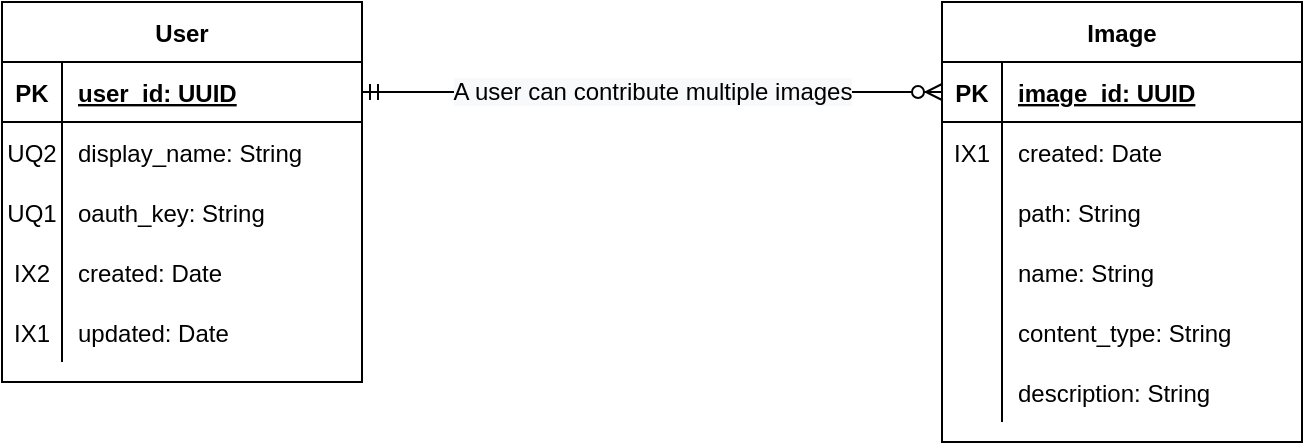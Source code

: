 <mxfile version="13.9.9" type="device"><diagram id="jd95bVrjYnAz-S-Nv-zU" name="Page-1"><mxGraphModel dx="706" dy="436" grid="1" gridSize="10" guides="1" tooltips="1" connect="1" arrows="1" fold="0" page="1" pageScale="1" pageWidth="850" pageHeight="1100" math="0" shadow="0"><root><mxCell id="0"/><mxCell id="1" parent="0"/><mxCell id="W4xhFHHmnjF-O77xPxIb-1" value="User" style="shape=table;startSize=30;container=1;collapsible=1;childLayout=tableLayout;fixedRows=1;rowLines=0;fontStyle=1;align=center;resizeLast=1;" parent="1" vertex="1"><mxGeometry x="90" y="60" width="180" height="190" as="geometry"/></mxCell><mxCell id="W4xhFHHmnjF-O77xPxIb-2" value="" style="shape=partialRectangle;collapsible=0;dropTarget=0;pointerEvents=0;fillColor=none;top=0;left=0;bottom=1;right=0;points=[[0,0.5],[1,0.5]];portConstraint=eastwest;" parent="W4xhFHHmnjF-O77xPxIb-1" vertex="1"><mxGeometry y="30" width="180" height="30" as="geometry"/></mxCell><mxCell id="W4xhFHHmnjF-O77xPxIb-3" value="PK" style="shape=partialRectangle;connectable=0;fillColor=none;top=0;left=0;bottom=0;right=0;fontStyle=1;overflow=hidden;" parent="W4xhFHHmnjF-O77xPxIb-2" vertex="1"><mxGeometry width="30" height="30" as="geometry"/></mxCell><mxCell id="W4xhFHHmnjF-O77xPxIb-4" value="user_id: UUID" style="shape=partialRectangle;connectable=0;fillColor=none;top=0;left=0;bottom=0;right=0;align=left;spacingLeft=6;fontStyle=5;overflow=hidden;" parent="W4xhFHHmnjF-O77xPxIb-2" vertex="1"><mxGeometry x="30" width="150" height="30" as="geometry"/></mxCell><mxCell id="W4xhFHHmnjF-O77xPxIb-5" value="" style="shape=partialRectangle;collapsible=0;dropTarget=0;pointerEvents=0;fillColor=none;top=0;left=0;bottom=0;right=0;points=[[0,0.5],[1,0.5]];portConstraint=eastwest;" parent="W4xhFHHmnjF-O77xPxIb-1" vertex="1"><mxGeometry y="60" width="180" height="30" as="geometry"/></mxCell><mxCell id="W4xhFHHmnjF-O77xPxIb-6" value="UQ2" style="shape=partialRectangle;connectable=0;fillColor=none;top=0;left=0;bottom=0;right=0;editable=1;overflow=hidden;" parent="W4xhFHHmnjF-O77xPxIb-5" vertex="1"><mxGeometry width="30" height="30" as="geometry"/></mxCell><mxCell id="W4xhFHHmnjF-O77xPxIb-7" value="display_name: String" style="shape=partialRectangle;connectable=0;fillColor=none;top=0;left=0;bottom=0;right=0;align=left;spacingLeft=6;overflow=hidden;" parent="W4xhFHHmnjF-O77xPxIb-5" vertex="1"><mxGeometry x="30" width="150" height="30" as="geometry"/></mxCell><mxCell id="W4xhFHHmnjF-O77xPxIb-8" value="" style="shape=partialRectangle;collapsible=0;dropTarget=0;pointerEvents=0;fillColor=none;top=0;left=0;bottom=0;right=0;points=[[0,0.5],[1,0.5]];portConstraint=eastwest;" parent="W4xhFHHmnjF-O77xPxIb-1" vertex="1"><mxGeometry y="90" width="180" height="30" as="geometry"/></mxCell><mxCell id="W4xhFHHmnjF-O77xPxIb-9" value="UQ1" style="shape=partialRectangle;connectable=0;fillColor=none;top=0;left=0;bottom=0;right=0;editable=1;overflow=hidden;" parent="W4xhFHHmnjF-O77xPxIb-8" vertex="1"><mxGeometry width="30" height="30" as="geometry"/></mxCell><mxCell id="W4xhFHHmnjF-O77xPxIb-10" value="oauth_key: String" style="shape=partialRectangle;connectable=0;fillColor=none;top=0;left=0;bottom=0;right=0;align=left;spacingLeft=6;overflow=hidden;" parent="W4xhFHHmnjF-O77xPxIb-8" vertex="1"><mxGeometry x="30" width="150" height="30" as="geometry"/></mxCell><mxCell id="W4xhFHHmnjF-O77xPxIb-11" value="" style="shape=partialRectangle;collapsible=0;dropTarget=0;pointerEvents=0;fillColor=none;top=0;left=0;bottom=0;right=0;points=[[0,0.5],[1,0.5]];portConstraint=eastwest;" parent="W4xhFHHmnjF-O77xPxIb-1" vertex="1"><mxGeometry y="120" width="180" height="30" as="geometry"/></mxCell><mxCell id="W4xhFHHmnjF-O77xPxIb-12" value="IX2" style="shape=partialRectangle;connectable=0;fillColor=none;top=0;left=0;bottom=0;right=0;editable=1;overflow=hidden;" parent="W4xhFHHmnjF-O77xPxIb-11" vertex="1"><mxGeometry width="30" height="30" as="geometry"/></mxCell><mxCell id="W4xhFHHmnjF-O77xPxIb-13" value="created: Date" style="shape=partialRectangle;connectable=0;fillColor=none;top=0;left=0;bottom=0;right=0;align=left;spacingLeft=6;overflow=hidden;" parent="W4xhFHHmnjF-O77xPxIb-11" vertex="1"><mxGeometry x="30" width="150" height="30" as="geometry"/></mxCell><mxCell id="W4xhFHHmnjF-O77xPxIb-17" value="" style="shape=partialRectangle;collapsible=0;dropTarget=0;pointerEvents=0;fillColor=none;top=0;left=0;bottom=0;right=0;points=[[0,0.5],[1,0.5]];portConstraint=eastwest;fontStyle=2" parent="W4xhFHHmnjF-O77xPxIb-1" vertex="1"><mxGeometry y="150" width="180" height="30" as="geometry"/></mxCell><mxCell id="W4xhFHHmnjF-O77xPxIb-18" value="IX1" style="shape=partialRectangle;connectable=0;fillColor=none;top=0;left=0;bottom=0;right=0;editable=1;overflow=hidden;" parent="W4xhFHHmnjF-O77xPxIb-17" vertex="1"><mxGeometry width="30" height="30" as="geometry"/></mxCell><mxCell id="W4xhFHHmnjF-O77xPxIb-19" value="updated: Date" style="shape=partialRectangle;connectable=0;fillColor=none;top=0;left=0;bottom=0;right=0;align=left;spacingLeft=6;overflow=hidden;direction=south;fontStyle=0;container=1;" parent="W4xhFHHmnjF-O77xPxIb-17" vertex="1" collapsed="1"><mxGeometry x="30" width="150" height="30" as="geometry"><mxRectangle x="30" width="150" height="30" as="alternateBounds"/></mxGeometry></mxCell><mxCell id="W4xhFHHmnjF-O77xPxIb-24" value="Image" style="shape=table;startSize=30;container=1;collapsible=1;childLayout=tableLayout;fixedRows=1;rowLines=0;fontStyle=1;align=center;resizeLast=1;" parent="1" vertex="1"><mxGeometry x="560" y="60" width="180" height="220" as="geometry"><mxRectangle x="560" y="60" width="70" height="30" as="alternateBounds"/></mxGeometry></mxCell><mxCell id="W4xhFHHmnjF-O77xPxIb-25" value="" style="shape=partialRectangle;collapsible=0;dropTarget=0;pointerEvents=0;fillColor=none;top=0;left=0;bottom=1;right=0;points=[[0,0.5],[1,0.5]];portConstraint=eastwest;" parent="W4xhFHHmnjF-O77xPxIb-24" vertex="1"><mxGeometry y="30" width="180" height="30" as="geometry"/></mxCell><mxCell id="W4xhFHHmnjF-O77xPxIb-26" value="PK" style="shape=partialRectangle;connectable=0;fillColor=none;top=0;left=0;bottom=0;right=0;fontStyle=1;overflow=hidden;" parent="W4xhFHHmnjF-O77xPxIb-25" vertex="1"><mxGeometry width="30" height="30" as="geometry"/></mxCell><mxCell id="W4xhFHHmnjF-O77xPxIb-27" value="image_id: UUID" style="shape=partialRectangle;connectable=0;fillColor=none;top=0;left=0;bottom=0;right=0;align=left;spacingLeft=6;fontStyle=5;overflow=hidden;" parent="W4xhFHHmnjF-O77xPxIb-25" vertex="1"><mxGeometry x="30" width="150" height="30" as="geometry"/></mxCell><mxCell id="W4xhFHHmnjF-O77xPxIb-34" value="" style="shape=partialRectangle;collapsible=0;dropTarget=0;pointerEvents=0;fillColor=none;top=0;left=0;bottom=0;right=0;points=[[0,0.5],[1,0.5]];portConstraint=eastwest;" parent="W4xhFHHmnjF-O77xPxIb-24" vertex="1"><mxGeometry y="60" width="180" height="30" as="geometry"/></mxCell><mxCell id="W4xhFHHmnjF-O77xPxIb-35" value="IX1" style="shape=partialRectangle;connectable=0;fillColor=none;top=0;left=0;bottom=0;right=0;editable=1;overflow=hidden;" parent="W4xhFHHmnjF-O77xPxIb-34" vertex="1"><mxGeometry width="30" height="30" as="geometry"/></mxCell><mxCell id="W4xhFHHmnjF-O77xPxIb-36" value="created: Date" style="shape=partialRectangle;connectable=0;fillColor=none;top=0;left=0;bottom=0;right=0;align=left;spacingLeft=6;overflow=hidden;" parent="W4xhFHHmnjF-O77xPxIb-34" vertex="1"><mxGeometry x="30" width="150" height="30" as="geometry"/></mxCell><mxCell id="W4xhFHHmnjF-O77xPxIb-28" value="" style="shape=partialRectangle;collapsible=0;dropTarget=0;pointerEvents=0;fillColor=none;top=0;left=0;bottom=0;right=0;points=[[0,0.5],[1,0.5]];portConstraint=eastwest;" parent="W4xhFHHmnjF-O77xPxIb-24" vertex="1"><mxGeometry y="90" width="180" height="30" as="geometry"/></mxCell><mxCell id="W4xhFHHmnjF-O77xPxIb-29" value="" style="shape=partialRectangle;connectable=0;fillColor=none;top=0;left=0;bottom=0;right=0;editable=1;overflow=hidden;" parent="W4xhFHHmnjF-O77xPxIb-28" vertex="1"><mxGeometry width="30" height="30" as="geometry"/></mxCell><mxCell id="W4xhFHHmnjF-O77xPxIb-30" value="path: String" style="shape=partialRectangle;connectable=0;fillColor=none;top=0;left=0;bottom=0;right=0;align=left;spacingLeft=6;overflow=hidden;" parent="W4xhFHHmnjF-O77xPxIb-28" vertex="1"><mxGeometry x="30" width="150" height="30" as="geometry"/></mxCell><mxCell id="W4xhFHHmnjF-O77xPxIb-31" value="" style="shape=partialRectangle;collapsible=0;dropTarget=0;pointerEvents=0;fillColor=none;top=0;left=0;bottom=0;right=0;points=[[0,0.5],[1,0.5]];portConstraint=eastwest;fontStyle=0" parent="W4xhFHHmnjF-O77xPxIb-24" vertex="1"><mxGeometry y="120" width="180" height="30" as="geometry"/></mxCell><mxCell id="W4xhFHHmnjF-O77xPxIb-32" value="" style="shape=partialRectangle;connectable=0;fillColor=none;top=0;left=0;bottom=0;right=0;editable=1;overflow=hidden;" parent="W4xhFHHmnjF-O77xPxIb-31" vertex="1"><mxGeometry width="30" height="30" as="geometry"/></mxCell><mxCell id="W4xhFHHmnjF-O77xPxIb-33" value="name: String" style="shape=partialRectangle;connectable=0;fillColor=none;top=0;left=0;bottom=0;right=0;align=left;spacingLeft=6;overflow=hidden;" parent="W4xhFHHmnjF-O77xPxIb-31" vertex="1"><mxGeometry x="30" width="150" height="30" as="geometry"/></mxCell><mxCell id="W4xhFHHmnjF-O77xPxIb-37" value="" style="shape=partialRectangle;collapsible=0;dropTarget=0;pointerEvents=0;fillColor=none;top=0;left=0;bottom=0;right=0;points=[[0,0.5],[1,0.5]];portConstraint=eastwest;fontStyle=2" parent="W4xhFHHmnjF-O77xPxIb-24" vertex="1"><mxGeometry y="150" width="180" height="30" as="geometry"/></mxCell><mxCell id="W4xhFHHmnjF-O77xPxIb-38" value="" style="shape=partialRectangle;connectable=0;fillColor=none;top=0;left=0;bottom=0;right=0;editable=1;overflow=hidden;" parent="W4xhFHHmnjF-O77xPxIb-37" vertex="1"><mxGeometry width="30" height="30" as="geometry"/></mxCell><mxCell id="W4xhFHHmnjF-O77xPxIb-39" value="content_type: String" style="shape=partialRectangle;connectable=0;fillColor=none;top=0;left=0;bottom=0;right=0;align=left;spacingLeft=6;overflow=hidden;direction=south;fontStyle=0;container=1;" parent="W4xhFHHmnjF-O77xPxIb-37" vertex="1"><mxGeometry x="30" width="150" height="30" as="geometry"><mxRectangle x="30" width="150" height="30" as="alternateBounds"/></mxGeometry></mxCell><mxCell id="F6kS6AEo0d9vIUIHDo_P-10" value="" style="shape=partialRectangle;collapsible=0;dropTarget=0;pointerEvents=0;fillColor=none;top=0;left=0;bottom=0;right=0;points=[[0,0.5],[1,0.5]];portConstraint=eastwest;fontStyle=2" parent="W4xhFHHmnjF-O77xPxIb-24" vertex="1"><mxGeometry y="180" width="180" height="30" as="geometry"/></mxCell><mxCell id="F6kS6AEo0d9vIUIHDo_P-11" value="" style="shape=partialRectangle;connectable=0;fillColor=none;top=0;left=0;bottom=0;right=0;editable=1;overflow=hidden;" parent="F6kS6AEo0d9vIUIHDo_P-10" vertex="1"><mxGeometry width="30" height="30" as="geometry"/></mxCell><mxCell id="F6kS6AEo0d9vIUIHDo_P-12" value="description: String" style="shape=partialRectangle;connectable=0;fillColor=none;top=0;left=0;bottom=0;right=0;align=left;spacingLeft=6;overflow=hidden;direction=south;fontStyle=0;container=1;" parent="F6kS6AEo0d9vIUIHDo_P-10" vertex="1"><mxGeometry x="30" width="150" height="30" as="geometry"><mxRectangle x="30" width="150" height="30" as="alternateBounds"/></mxGeometry></mxCell><mxCell id="W4xhFHHmnjF-O77xPxIb-40" value="&lt;span style=&quot;font-style: normal ; background-color: rgb(248 , 249 , 250)&quot;&gt;A user can contribute multiple images&lt;br&gt;&lt;/span&gt;" style="edgeStyle=entityRelationEdgeStyle;fontSize=12;html=1;endArrow=ERzeroToMany;startArrow=ERmandOne;exitX=1;exitY=0.5;exitDx=0;exitDy=0;entryX=0;entryY=0.5;entryDx=0;entryDy=0;fontStyle=2" parent="1" source="W4xhFHHmnjF-O77xPxIb-2" target="W4xhFHHmnjF-O77xPxIb-25" edge="1"><mxGeometry width="100" height="100" relative="1" as="geometry"><mxPoint x="380" y="210" as="sourcePoint"/><mxPoint x="480" y="110" as="targetPoint"/></mxGeometry></mxCell></root></mxGraphModel></diagram></mxfile>
